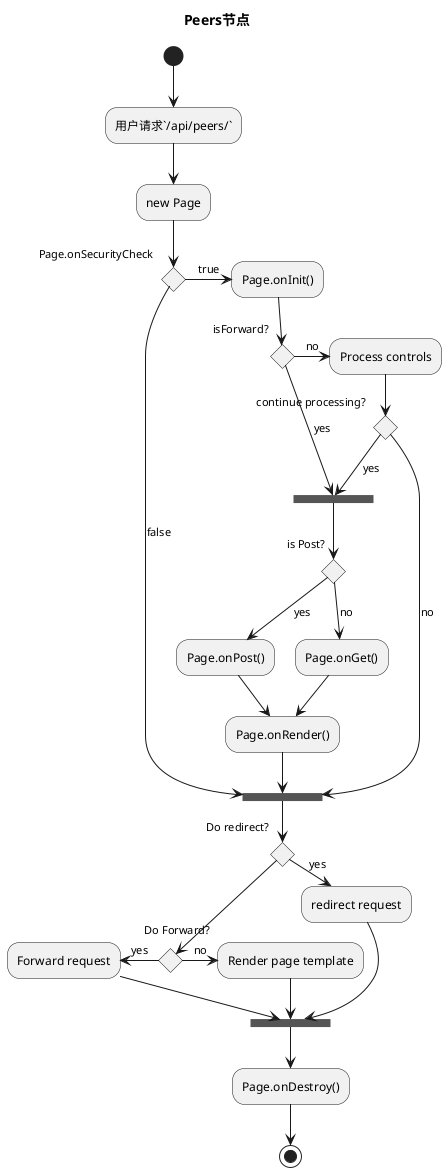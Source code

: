 @startuml images/peerActivity.png
title Peers节点

(*) --> "用户请求`/api/peers/`"
--> "new Page"
if "Page.onSecurityCheck" then
->[true] "Page.onInit()"
if "isForward?" then
->[no] "Process controls"
if "continue processing?" then
-->[yes] ===RENDERING===
else
-->[no] ===REDIRECT_CHECK===
endif
else
-->[yes] ===RENDERING===
endif
if "is Post?" then
-->[yes] "Page.onPost()"
--> "Page.onRender()" as render
--> ===REDIRECT_CHECK===
else
-->[no] "Page.onGet()"
--> render
endif
else
-->[false] ===REDIRECT_CHECK===
endif
if "Do redirect?" then
->[yes] "redirect request"
--> ==BEFORE_DESTROY===
else
if "Do Forward?" then
-left->[yes] "Forward request"
--> ==BEFORE_DESTROY===
else
-right->[no] "Render page template"
--> ==BEFORE_DESTROY===
endif
endif
--> "Page.onDestroy()"
-->(*)
@enduml
